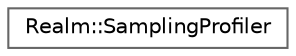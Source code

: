 digraph "Graphical Class Hierarchy"
{
 // LATEX_PDF_SIZE
  bgcolor="transparent";
  edge [fontname=Helvetica,fontsize=10,labelfontname=Helvetica,labelfontsize=10];
  node [fontname=Helvetica,fontsize=10,shape=box,height=0.2,width=0.4];
  rankdir="LR";
  Node0 [id="Node000000",label="Realm::SamplingProfiler",height=0.2,width=0.4,color="grey40", fillcolor="white", style="filled",URL="$classRealm_1_1SamplingProfiler.html",tooltip=" "];
}

